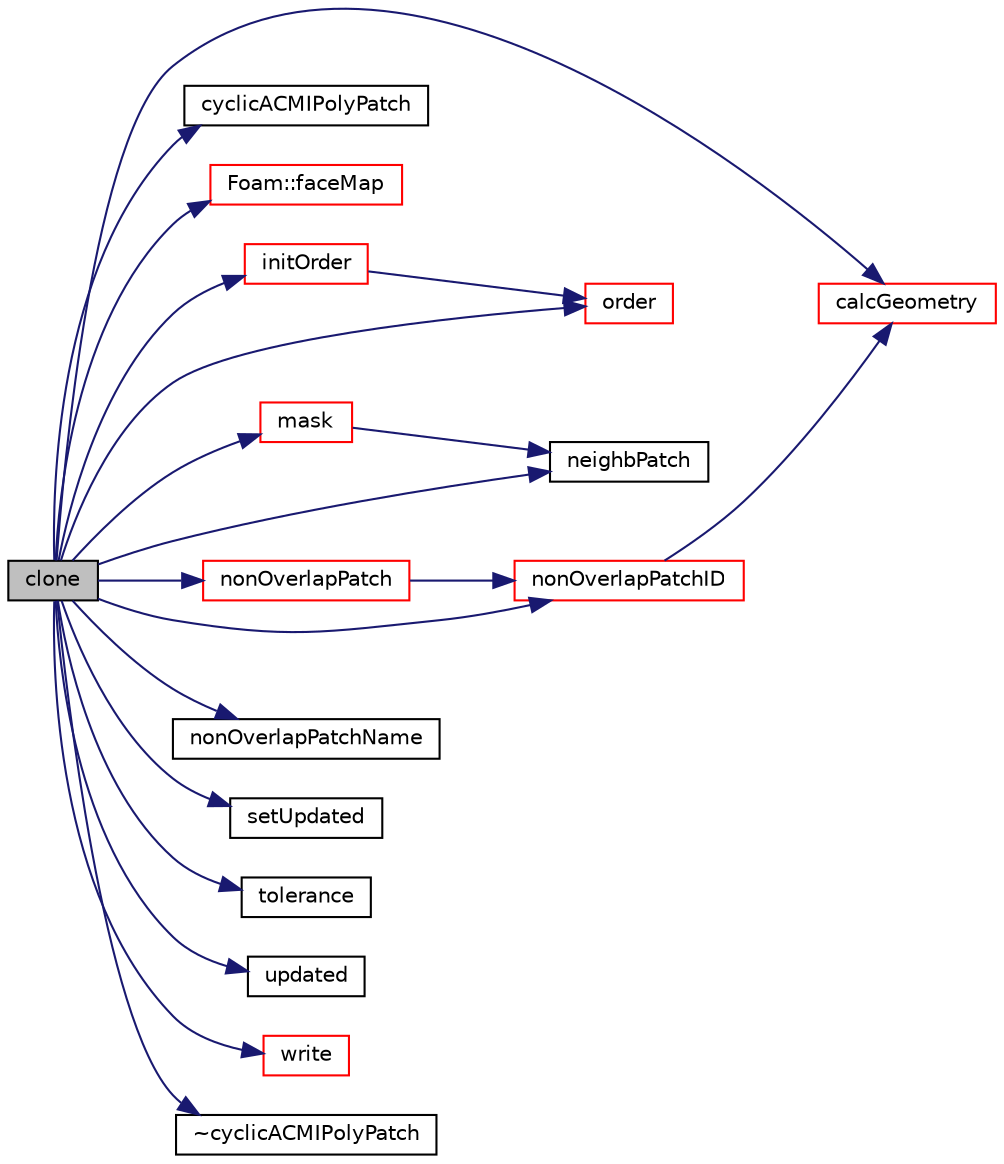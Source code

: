 digraph "clone"
{
  bgcolor="transparent";
  edge [fontname="Helvetica",fontsize="10",labelfontname="Helvetica",labelfontsize="10"];
  node [fontname="Helvetica",fontsize="10",shape=record];
  rankdir="LR";
  Node1 [label="clone",height=0.2,width=0.4,color="black", fillcolor="grey75", style="filled", fontcolor="black"];
  Node1 -> Node2 [color="midnightblue",fontsize="10",style="solid",fontname="Helvetica"];
  Node2 [label="calcGeometry",height=0.2,width=0.4,color="red",URL="$a00469.html#a58bb4c0382e9ee570811fb3f005a0a97",tooltip="Calculate the patch geometry. "];
  Node1 -> Node3 [color="midnightblue",fontsize="10",style="solid",fontname="Helvetica"];
  Node3 [label="cyclicACMIPolyPatch",height=0.2,width=0.4,color="black",URL="$a00469.html#afcaa6600f91c8c879c9153c696292c2a",tooltip="Construct from (base couped patch) components. "];
  Node1 -> Node4 [color="midnightblue",fontsize="10",style="solid",fontname="Helvetica"];
  Node4 [label="Foam::faceMap",height=0.2,width=0.4,color="red",URL="$a10909.html#aa77215843e964fac259ab06e68d0ee02"];
  Node1 -> Node5 [color="midnightblue",fontsize="10",style="solid",fontname="Helvetica"];
  Node5 [label="initOrder",height=0.2,width=0.4,color="red",URL="$a00469.html#aa56a1502e7574a1aa6661f68491bcb3c",tooltip="Initialize ordering for primitivePatch. Does not. "];
  Node5 -> Node6 [color="midnightblue",fontsize="10",style="solid",fontname="Helvetica"];
  Node6 [label="order",height=0.2,width=0.4,color="red",URL="$a00469.html#a557fadfc4a0e74703deefb12da057df5",tooltip="Return new ordering for primitivePatch. "];
  Node1 -> Node7 [color="midnightblue",fontsize="10",style="solid",fontname="Helvetica"];
  Node7 [label="mask",height=0.2,width=0.4,color="red",URL="$a00469.html#a1e5b47cefdaa80e24f92c78c104bba8b",tooltip="Mask field where 1 = overlap, 0 = no-overlap. "];
  Node7 -> Node8 [color="midnightblue",fontsize="10",style="solid",fontname="Helvetica"];
  Node8 [label="neighbPatch",height=0.2,width=0.4,color="black",URL="$a00469.html#aa769e5e387a8c552d80db40f676fc471",tooltip="Return a reference to the neighbour patch. "];
  Node1 -> Node8 [color="midnightblue",fontsize="10",style="solid",fontname="Helvetica"];
  Node1 -> Node9 [color="midnightblue",fontsize="10",style="solid",fontname="Helvetica"];
  Node9 [label="nonOverlapPatch",height=0.2,width=0.4,color="red",URL="$a00469.html#a920cdebf74f0c93b29d7d11fffc18937",tooltip="Return a const reference to the non-overlapping patch. "];
  Node9 -> Node10 [color="midnightblue",fontsize="10",style="solid",fontname="Helvetica"];
  Node10 [label="nonOverlapPatchID",height=0.2,width=0.4,color="red",URL="$a00469.html#aa98f1f06c72bf847ad4876603e192719",tooltip="Non-overlapping patch ID. "];
  Node10 -> Node2 [color="midnightblue",fontsize="10",style="solid",fontname="Helvetica"];
  Node1 -> Node10 [color="midnightblue",fontsize="10",style="solid",fontname="Helvetica"];
  Node1 -> Node11 [color="midnightblue",fontsize="10",style="solid",fontname="Helvetica"];
  Node11 [label="nonOverlapPatchName",height=0.2,width=0.4,color="black",URL="$a00469.html#a015765ea8e1078fc73f55d3b54050826",tooltip="Non-overlapping patch name. "];
  Node1 -> Node6 [color="midnightblue",fontsize="10",style="solid",fontname="Helvetica"];
  Node1 -> Node12 [color="midnightblue",fontsize="10",style="solid",fontname="Helvetica"];
  Node12 [label="setUpdated",height=0.2,width=0.4,color="black",URL="$a00469.html#ad3cf5665076e2a16193a0a2082b96f3d",tooltip="Reset the updated flag. "];
  Node1 -> Node13 [color="midnightblue",fontsize="10",style="solid",fontname="Helvetica"];
  Node13 [label="tolerance",height=0.2,width=0.4,color="black",URL="$a00469.html#aa37ca37c96891cd26b4586c2923faa81",tooltip="Overlap tolerance. "];
  Node1 -> Node14 [color="midnightblue",fontsize="10",style="solid",fontname="Helvetica"];
  Node14 [label="updated",height=0.2,width=0.4,color="black",URL="$a00469.html#a087516fc8e0613b0bf49ac8fc4b30fff",tooltip="Return access to the updated flag. "];
  Node1 -> Node15 [color="midnightblue",fontsize="10",style="solid",fontname="Helvetica"];
  Node15 [label="write",height=0.2,width=0.4,color="red",URL="$a00469.html#a0941061ad5a26be83b4107d05750ace6",tooltip="Write the polyPatch data as a dictionary. "];
  Node1 -> Node16 [color="midnightblue",fontsize="10",style="solid",fontname="Helvetica"];
  Node16 [label="~cyclicACMIPolyPatch",height=0.2,width=0.4,color="black",URL="$a00469.html#ab36e46d2520de95ba28b5b79a89ed5d6",tooltip="Destructor. "];
}
